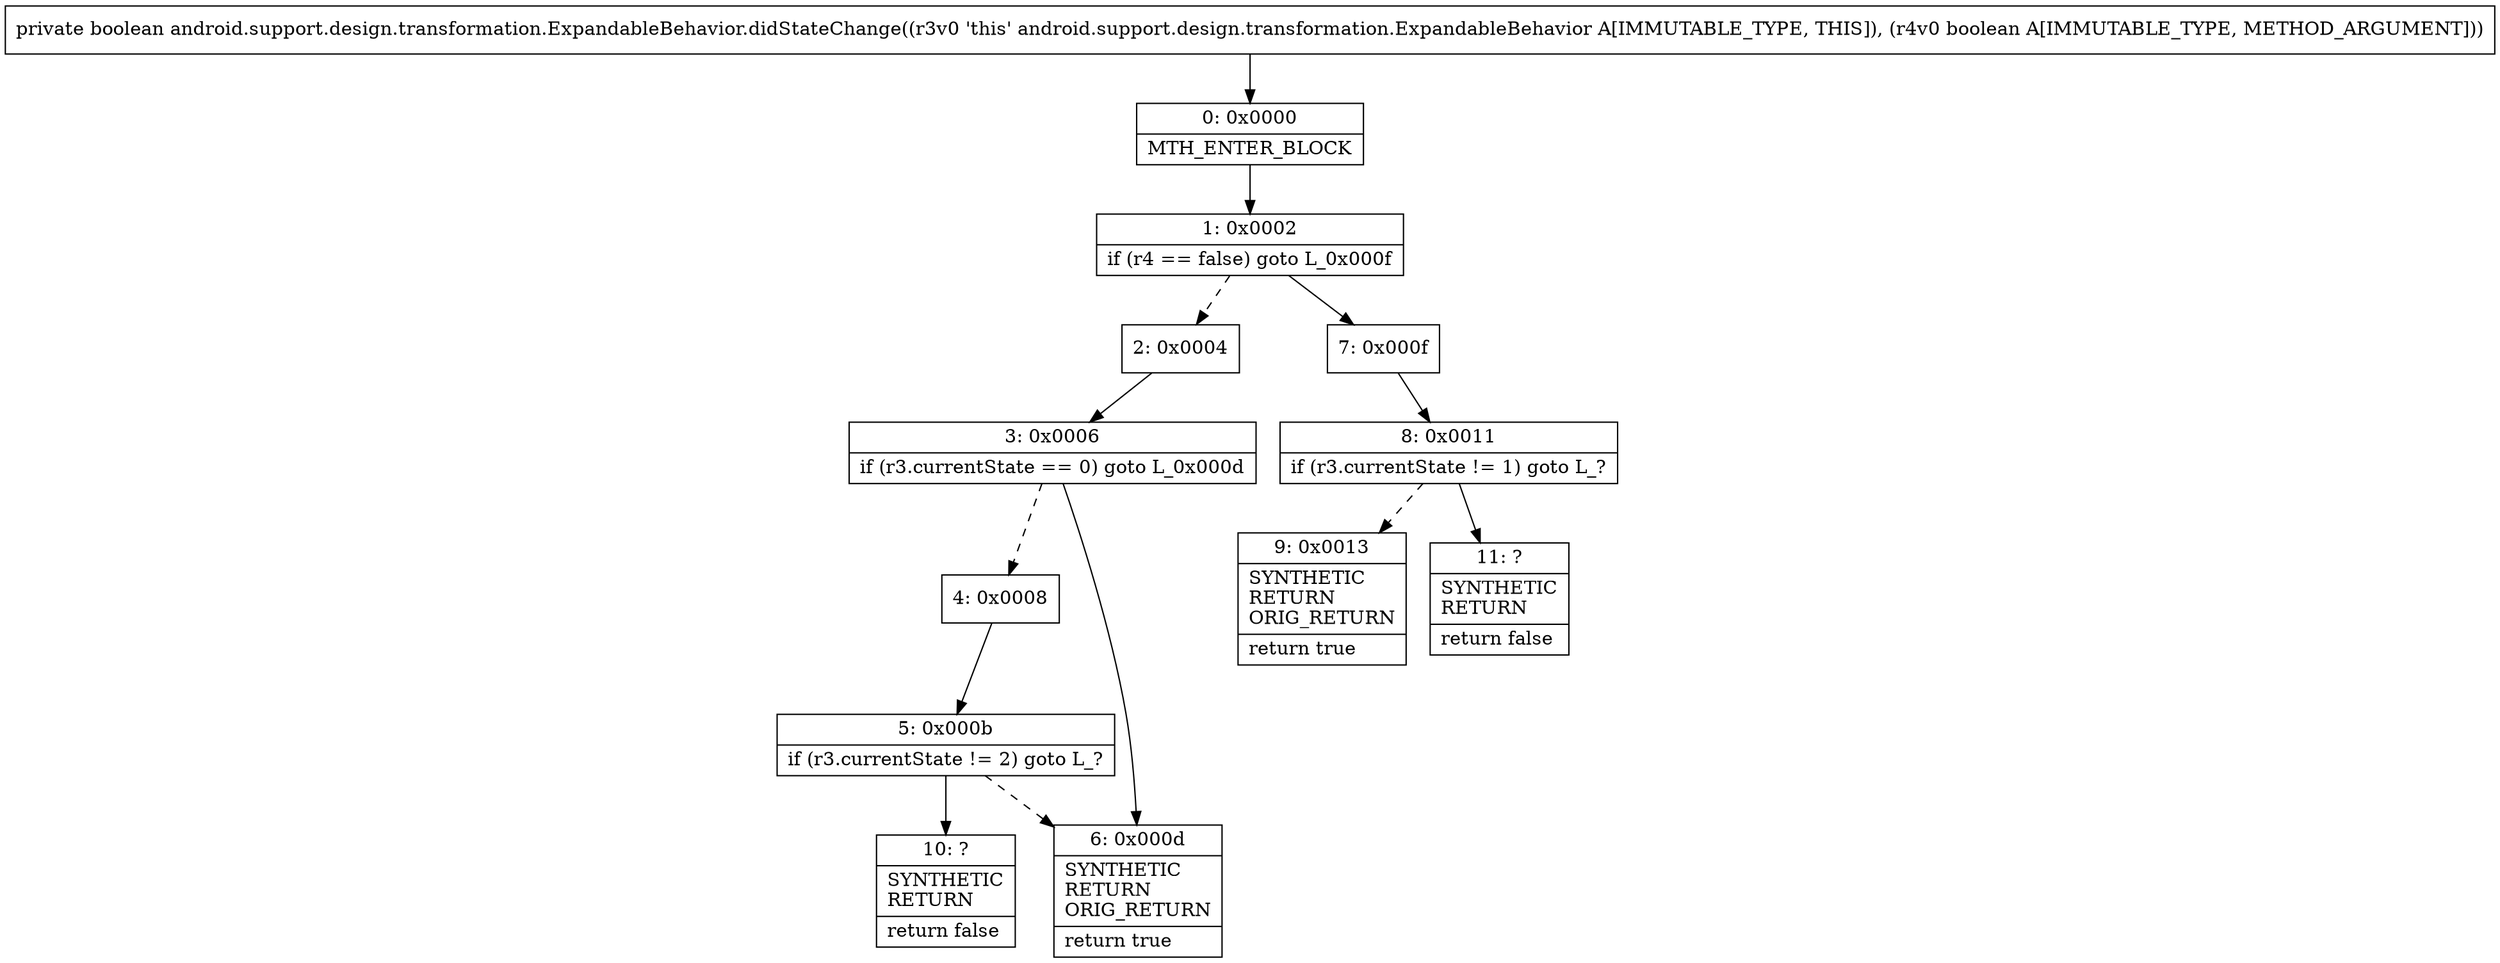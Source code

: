 digraph "CFG forandroid.support.design.transformation.ExpandableBehavior.didStateChange(Z)Z" {
Node_0 [shape=record,label="{0\:\ 0x0000|MTH_ENTER_BLOCK\l}"];
Node_1 [shape=record,label="{1\:\ 0x0002|if (r4 == false) goto L_0x000f\l}"];
Node_2 [shape=record,label="{2\:\ 0x0004}"];
Node_3 [shape=record,label="{3\:\ 0x0006|if (r3.currentState == 0) goto L_0x000d\l}"];
Node_4 [shape=record,label="{4\:\ 0x0008}"];
Node_5 [shape=record,label="{5\:\ 0x000b|if (r3.currentState != 2) goto L_?\l}"];
Node_6 [shape=record,label="{6\:\ 0x000d|SYNTHETIC\lRETURN\lORIG_RETURN\l|return true\l}"];
Node_7 [shape=record,label="{7\:\ 0x000f}"];
Node_8 [shape=record,label="{8\:\ 0x0011|if (r3.currentState != 1) goto L_?\l}"];
Node_9 [shape=record,label="{9\:\ 0x0013|SYNTHETIC\lRETURN\lORIG_RETURN\l|return true\l}"];
Node_10 [shape=record,label="{10\:\ ?|SYNTHETIC\lRETURN\l|return false\l}"];
Node_11 [shape=record,label="{11\:\ ?|SYNTHETIC\lRETURN\l|return false\l}"];
MethodNode[shape=record,label="{private boolean android.support.design.transformation.ExpandableBehavior.didStateChange((r3v0 'this' android.support.design.transformation.ExpandableBehavior A[IMMUTABLE_TYPE, THIS]), (r4v0 boolean A[IMMUTABLE_TYPE, METHOD_ARGUMENT])) }"];
MethodNode -> Node_0;
Node_0 -> Node_1;
Node_1 -> Node_2[style=dashed];
Node_1 -> Node_7;
Node_2 -> Node_3;
Node_3 -> Node_4[style=dashed];
Node_3 -> Node_6;
Node_4 -> Node_5;
Node_5 -> Node_6[style=dashed];
Node_5 -> Node_10;
Node_7 -> Node_8;
Node_8 -> Node_9[style=dashed];
Node_8 -> Node_11;
}

